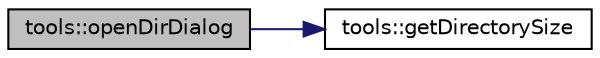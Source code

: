 digraph "tools::openDirDialog"
{
 // INTERACTIVE_SVG=YES
  edge [fontname="Helvetica",fontsize="10",labelfontname="Helvetica",labelfontsize="10"];
  node [fontname="Helvetica",fontsize="10",shape=record];
  rankdir="LR";
  Node89 [label="tools::openDirDialog",height=0.2,width=0.4,color="black", fillcolor="grey75", style="filled", fontcolor="black"];
  Node89 -> Node90 [color="midnightblue",fontsize="10",style="solid",fontname="Helvetica"];
  Node90 [label="tools::getDirectorySize",height=0.2,width=0.4,color="black", fillcolor="white", style="filled",URL="$classtools.html#a507c567954c39f293c8ab884a0fbcc32",tooltip="Calcule le cumul de la taille des fichiers, éventuellement restreints à une extension donnée..."];
}
